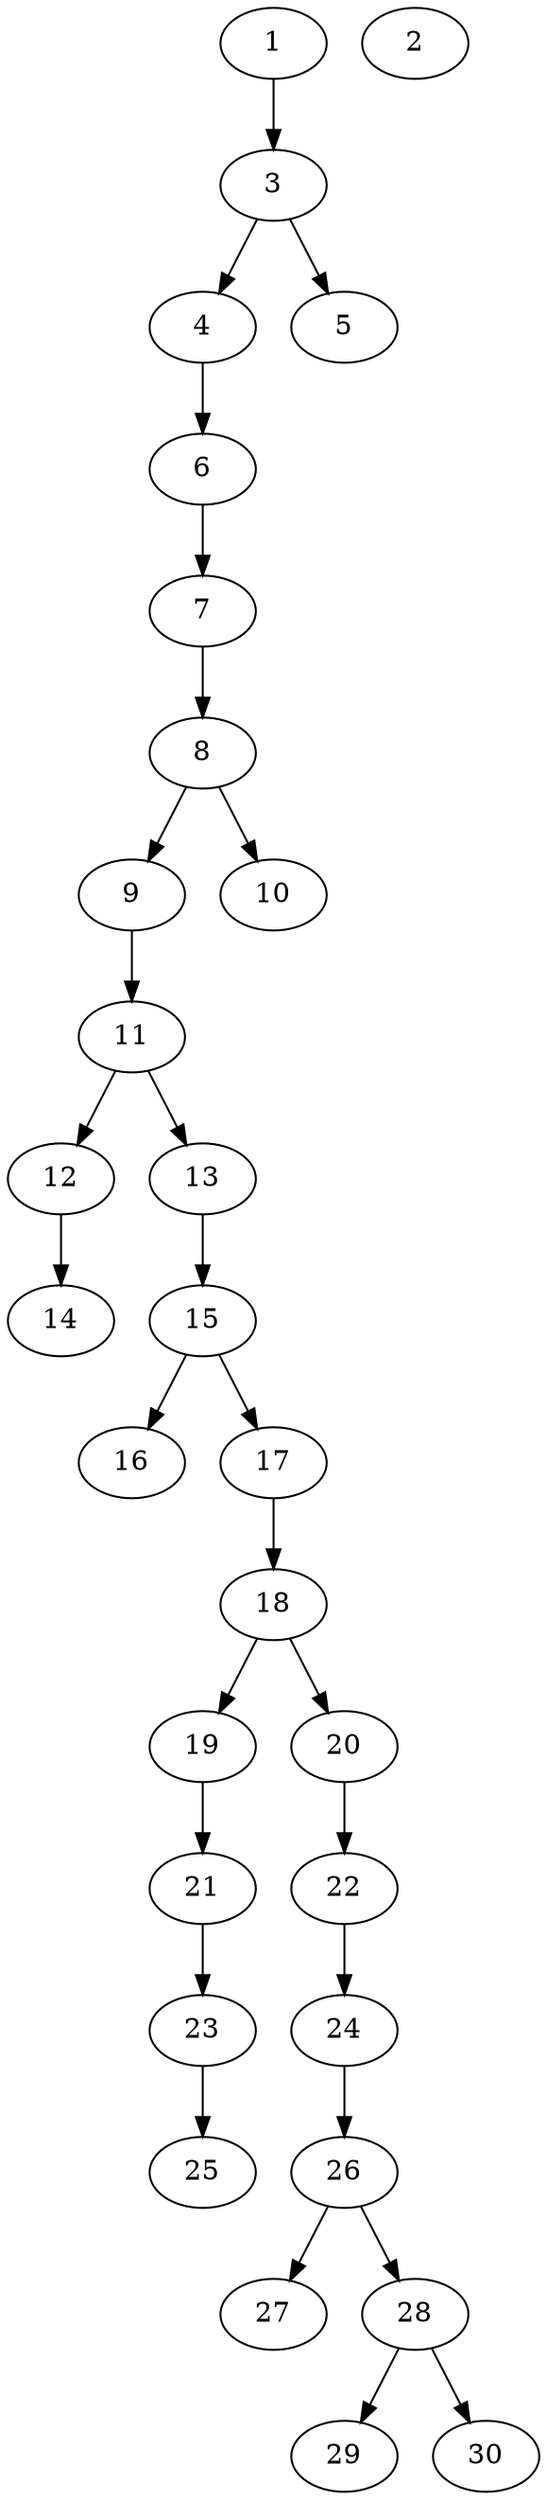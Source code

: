 // DAG automatically generated by daggen at Thu Oct  3 14:04:19 2019
// ./daggen --dot -n 30 --ccr 0.4 --fat 0.3 --regular 0.7 --density 0.5 --mindata 5242880 --maxdata 52428800 
digraph G {
  1 [size="49884160", alpha="0.08", expect_size="19953664"] 
  1 -> 3 [size ="19953664"]
  2 [size="33868800", alpha="0.14", expect_size="13547520"] 
  3 [size="48337920", alpha="0.06", expect_size="19335168"] 
  3 -> 4 [size ="19335168"]
  3 -> 5 [size ="19335168"]
  4 [size="64399360", alpha="0.13", expect_size="25759744"] 
  4 -> 6 [size ="25759744"]
  5 [size="94835200", alpha="0.18", expect_size="37934080"] 
  6 [size="60490240", alpha="0.04", expect_size="24196096"] 
  6 -> 7 [size ="24196096"]
  7 [size="66263040", alpha="0.06", expect_size="26505216"] 
  7 -> 8 [size ="26505216"]
  8 [size="127587840", alpha="0.03", expect_size="51035136"] 
  8 -> 9 [size ="51035136"]
  8 -> 10 [size ="51035136"]
  9 [size="29793280", alpha="0.18", expect_size="11917312"] 
  9 -> 11 [size ="11917312"]
  10 [size="126947840", alpha="0.10", expect_size="50779136"] 
  11 [size="121456640", alpha="0.16", expect_size="48582656"] 
  11 -> 12 [size ="48582656"]
  11 -> 13 [size ="48582656"]
  12 [size="51402240", alpha="0.11", expect_size="20560896"] 
  12 -> 14 [size ="20560896"]
  13 [size="18542080", alpha="0.05", expect_size="7416832"] 
  13 -> 15 [size ="7416832"]
  14 [size="56355840", alpha="0.10", expect_size="22542336"] 
  15 [size="15984640", alpha="0.10", expect_size="6393856"] 
  15 -> 16 [size ="6393856"]
  15 -> 17 [size ="6393856"]
  16 [size="125063680", alpha="0.18", expect_size="50025472"] 
  17 [size="31559680", alpha="0.00", expect_size="12623872"] 
  17 -> 18 [size ="12623872"]
  18 [size="67850240", alpha="0.13", expect_size="27140096"] 
  18 -> 19 [size ="27140096"]
  18 -> 20 [size ="27140096"]
  19 [size="86924800", alpha="0.04", expect_size="34769920"] 
  19 -> 21 [size ="34769920"]
  20 [size="72939520", alpha="0.12", expect_size="29175808"] 
  20 -> 22 [size ="29175808"]
  21 [size="129082880", alpha="0.07", expect_size="51633152"] 
  21 -> 23 [size ="51633152"]
  22 [size="103723520", alpha="0.04", expect_size="41489408"] 
  22 -> 24 [size ="41489408"]
  23 [size="48066560", alpha="0.08", expect_size="19226624"] 
  23 -> 25 [size ="19226624"]
  24 [size="77908480", alpha="0.01", expect_size="31163392"] 
  24 -> 26 [size ="31163392"]
  25 [size="16535040", alpha="0.07", expect_size="6614016"] 
  26 [size="76615680", alpha="0.01", expect_size="30646272"] 
  26 -> 27 [size ="30646272"]
  26 -> 28 [size ="30646272"]
  27 [size="65640960", alpha="0.05", expect_size="26256384"] 
  28 [size="68551680", alpha="0.07", expect_size="27420672"] 
  28 -> 29 [size ="27420672"]
  28 -> 30 [size ="27420672"]
  29 [size="27207680", alpha="0.13", expect_size="10883072"] 
  30 [size="52592640", alpha="0.18", expect_size="21037056"] 
}
